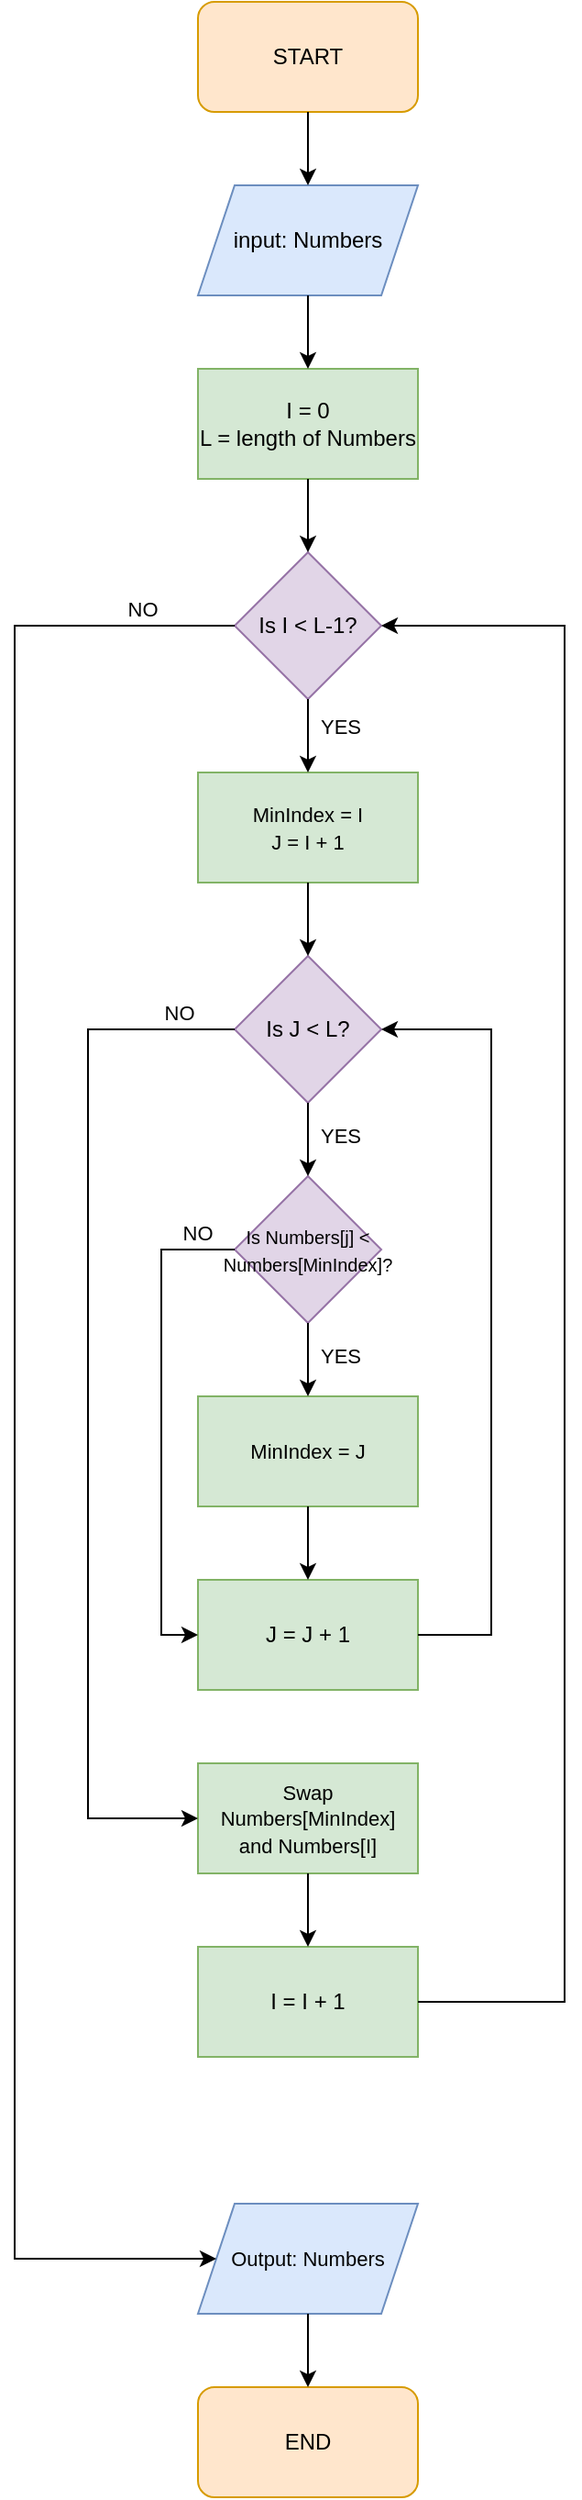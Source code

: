 <mxfile version="16.5.6" type="device"><diagram id="533a2mpq7EUIRKqaNCL9" name="Page-1"><mxGraphModel dx="1175" dy="665" grid="1" gridSize="10" guides="1" tooltips="1" connect="1" arrows="1" fold="1" page="1" pageScale="1" pageWidth="827" pageHeight="1169" math="0" shadow="0"><root><mxCell id="0"/><mxCell id="1" parent="0"/><mxCell id="mjQADcLHMVLNP2yCM5Jl-2" value="END" style="rounded=1;whiteSpace=wrap;html=1;fillColor=#ffe6cc;strokeColor=#d79b00;" vertex="1" parent="1"><mxGeometry x="360" y="1340" width="120" height="60" as="geometry"/></mxCell><mxCell id="mjQADcLHMVLNP2yCM5Jl-3" value="START" style="rounded=1;whiteSpace=wrap;html=1;fillColor=#ffe6cc;strokeColor=#d79b00;" vertex="1" parent="1"><mxGeometry x="360" y="40" width="120" height="60" as="geometry"/></mxCell><mxCell id="mjQADcLHMVLNP2yCM5Jl-4" value="input: Numbers" style="shape=parallelogram;perimeter=parallelogramPerimeter;whiteSpace=wrap;html=1;fixedSize=1;fillColor=#dae8fc;strokeColor=#6c8ebf;" vertex="1" parent="1"><mxGeometry x="360" y="140" width="120" height="60" as="geometry"/></mxCell><mxCell id="mjQADcLHMVLNP2yCM5Jl-5" value="I = 0&lt;br&gt;L = length of Numbers" style="rounded=0;whiteSpace=wrap;html=1;fillColor=#d5e8d4;strokeColor=#82b366;" vertex="1" parent="1"><mxGeometry x="360" y="240" width="120" height="60" as="geometry"/></mxCell><mxCell id="mjQADcLHMVLNP2yCM5Jl-6" value="Is I &amp;lt; L-1?" style="rhombus;whiteSpace=wrap;html=1;fillColor=#e1d5e7;strokeColor=#9673a6;" vertex="1" parent="1"><mxGeometry x="380" y="340" width="80" height="80" as="geometry"/></mxCell><mxCell id="mjQADcLHMVLNP2yCM5Jl-7" value="&lt;font style=&quot;font-size: 11px&quot;&gt;MinIndex = I&lt;br&gt;J = I + 1&lt;br&gt;&lt;/font&gt;" style="rounded=0;whiteSpace=wrap;html=1;fillColor=#d5e8d4;strokeColor=#82b366;" vertex="1" parent="1"><mxGeometry x="360" y="460" width="120" height="60" as="geometry"/></mxCell><mxCell id="mjQADcLHMVLNP2yCM5Jl-9" value="Is J &amp;lt; L?" style="rhombus;whiteSpace=wrap;html=1;fillColor=#e1d5e7;strokeColor=#9673a6;" vertex="1" parent="1"><mxGeometry x="380" y="560" width="80" height="80" as="geometry"/></mxCell><mxCell id="mjQADcLHMVLNP2yCM5Jl-10" value="&lt;font style=&quot;font-size: 10px&quot;&gt;Is Numbers[j] &amp;lt; Numbers[MinIndex]?&lt;/font&gt;" style="rhombus;whiteSpace=wrap;html=1;fillColor=#e1d5e7;strokeColor=#9673a6;" vertex="1" parent="1"><mxGeometry x="380" y="680" width="80" height="80" as="geometry"/></mxCell><mxCell id="mjQADcLHMVLNP2yCM5Jl-11" value="&lt;font style=&quot;font-size: 11px&quot;&gt;MinIndex = J&lt;/font&gt;" style="rounded=0;whiteSpace=wrap;html=1;fillColor=#d5e8d4;strokeColor=#82b366;" vertex="1" parent="1"><mxGeometry x="360" y="800" width="120" height="60" as="geometry"/></mxCell><mxCell id="mjQADcLHMVLNP2yCM5Jl-12" value="J = J + 1" style="rounded=0;whiteSpace=wrap;html=1;fillColor=#d5e8d4;strokeColor=#82b366;" vertex="1" parent="1"><mxGeometry x="360" y="900" width="120" height="60" as="geometry"/></mxCell><mxCell id="mjQADcLHMVLNP2yCM5Jl-13" value="&lt;font style=&quot;font-size: 11px&quot;&gt;Swap Numbers[MinIndex] &lt;br&gt;and Numbers[I]&lt;/font&gt;" style="rounded=0;whiteSpace=wrap;html=1;fillColor=#d5e8d4;strokeColor=#82b366;" vertex="1" parent="1"><mxGeometry x="360" y="1000" width="120" height="60" as="geometry"/></mxCell><mxCell id="mjQADcLHMVLNP2yCM5Jl-14" value="I = I + 1" style="rounded=0;whiteSpace=wrap;html=1;fillColor=#d5e8d4;strokeColor=#82b366;" vertex="1" parent="1"><mxGeometry x="360" y="1100" width="120" height="60" as="geometry"/></mxCell><mxCell id="mjQADcLHMVLNP2yCM5Jl-15" value="&lt;font style=&quot;font-size: 11px&quot;&gt;Output: Numbers&lt;/font&gt;" style="shape=parallelogram;perimeter=parallelogramPerimeter;whiteSpace=wrap;html=1;fixedSize=1;fillColor=#dae8fc;strokeColor=#6c8ebf;" vertex="1" parent="1"><mxGeometry x="360" y="1240" width="120" height="60" as="geometry"/></mxCell><mxCell id="mjQADcLHMVLNP2yCM5Jl-16" value="" style="endArrow=classic;html=1;rounded=0;fontSize=11;entryX=0.5;entryY=0;entryDx=0;entryDy=0;exitX=0.5;exitY=1;exitDx=0;exitDy=0;" edge="1" parent="1" source="mjQADcLHMVLNP2yCM5Jl-3" target="mjQADcLHMVLNP2yCM5Jl-4"><mxGeometry width="50" height="50" relative="1" as="geometry"><mxPoint x="510" y="320" as="sourcePoint"/><mxPoint x="560" y="270" as="targetPoint"/></mxGeometry></mxCell><mxCell id="mjQADcLHMVLNP2yCM5Jl-17" value="" style="endArrow=classic;html=1;rounded=0;fontSize=11;entryX=0.5;entryY=0;entryDx=0;entryDy=0;exitX=0.5;exitY=1;exitDx=0;exitDy=0;" edge="1" parent="1" source="mjQADcLHMVLNP2yCM5Jl-4" target="mjQADcLHMVLNP2yCM5Jl-5"><mxGeometry width="50" height="50" relative="1" as="geometry"><mxPoint x="430" y="110" as="sourcePoint"/><mxPoint x="430" y="150" as="targetPoint"/></mxGeometry></mxCell><mxCell id="mjQADcLHMVLNP2yCM5Jl-18" value="" style="endArrow=classic;html=1;rounded=0;fontSize=11;entryX=0.5;entryY=0;entryDx=0;entryDy=0;exitX=0.5;exitY=1;exitDx=0;exitDy=0;" edge="1" parent="1" source="mjQADcLHMVLNP2yCM5Jl-5" target="mjQADcLHMVLNP2yCM5Jl-6"><mxGeometry width="50" height="50" relative="1" as="geometry"><mxPoint x="430" y="210" as="sourcePoint"/><mxPoint x="430" y="250" as="targetPoint"/></mxGeometry></mxCell><mxCell id="mjQADcLHMVLNP2yCM5Jl-19" value="" style="endArrow=classic;html=1;rounded=0;fontSize=11;exitX=0;exitY=0.5;exitDx=0;exitDy=0;entryX=0;entryY=0.5;entryDx=0;entryDy=0;" edge="1" parent="1" source="mjQADcLHMVLNP2yCM5Jl-6" target="mjQADcLHMVLNP2yCM5Jl-15"><mxGeometry width="50" height="50" relative="1" as="geometry"><mxPoint x="510" y="730" as="sourcePoint"/><mxPoint x="260" y="880" as="targetPoint"/><Array as="points"><mxPoint x="260" y="380"/><mxPoint x="260" y="1270"/></Array></mxGeometry></mxCell><mxCell id="mjQADcLHMVLNP2yCM5Jl-20" value="" style="endArrow=classic;html=1;rounded=0;fontSize=11;entryX=0.5;entryY=0;entryDx=0;entryDy=0;exitX=0.5;exitY=1;exitDx=0;exitDy=0;" edge="1" parent="1" source="mjQADcLHMVLNP2yCM5Jl-6" target="mjQADcLHMVLNP2yCM5Jl-7"><mxGeometry width="50" height="50" relative="1" as="geometry"><mxPoint x="510" y="630" as="sourcePoint"/><mxPoint x="560" y="580" as="targetPoint"/></mxGeometry></mxCell><mxCell id="mjQADcLHMVLNP2yCM5Jl-21" value="" style="endArrow=classic;html=1;rounded=0;fontSize=11;entryX=0.5;entryY=0;entryDx=0;entryDy=0;exitX=0.5;exitY=1;exitDx=0;exitDy=0;" edge="1" parent="1" source="mjQADcLHMVLNP2yCM5Jl-7" target="mjQADcLHMVLNP2yCM5Jl-9"><mxGeometry width="50" height="50" relative="1" as="geometry"><mxPoint x="430" y="430" as="sourcePoint"/><mxPoint x="430" y="470" as="targetPoint"/></mxGeometry></mxCell><mxCell id="mjQADcLHMVLNP2yCM5Jl-22" value="" style="endArrow=classic;html=1;rounded=0;fontSize=11;entryX=0.5;entryY=0;entryDx=0;entryDy=0;exitX=0.5;exitY=1;exitDx=0;exitDy=0;" edge="1" parent="1" source="mjQADcLHMVLNP2yCM5Jl-9" target="mjQADcLHMVLNP2yCM5Jl-10"><mxGeometry width="50" height="50" relative="1" as="geometry"><mxPoint x="430" y="530" as="sourcePoint"/><mxPoint x="430" y="570" as="targetPoint"/></mxGeometry></mxCell><mxCell id="mjQADcLHMVLNP2yCM5Jl-23" value="" style="endArrow=classic;html=1;rounded=0;fontSize=11;exitX=0.5;exitY=1;exitDx=0;exitDy=0;entryX=0.5;entryY=0;entryDx=0;entryDy=0;" edge="1" parent="1" source="mjQADcLHMVLNP2yCM5Jl-10" target="mjQADcLHMVLNP2yCM5Jl-11"><mxGeometry width="50" height="50" relative="1" as="geometry"><mxPoint x="440" y="920" as="sourcePoint"/><mxPoint x="490" y="870" as="targetPoint"/></mxGeometry></mxCell><mxCell id="mjQADcLHMVLNP2yCM5Jl-24" value="" style="endArrow=classic;html=1;rounded=0;fontSize=11;exitX=0.5;exitY=1;exitDx=0;exitDy=0;entryX=0.5;entryY=0;entryDx=0;entryDy=0;" edge="1" parent="1" source="mjQADcLHMVLNP2yCM5Jl-11" target="mjQADcLHMVLNP2yCM5Jl-12"><mxGeometry width="50" height="50" relative="1" as="geometry"><mxPoint x="430" y="770" as="sourcePoint"/><mxPoint x="430" y="810" as="targetPoint"/></mxGeometry></mxCell><mxCell id="mjQADcLHMVLNP2yCM5Jl-25" value="" style="endArrow=classic;html=1;rounded=0;fontSize=11;exitX=1;exitY=0.5;exitDx=0;exitDy=0;entryX=1;entryY=0.5;entryDx=0;entryDy=0;" edge="1" parent="1" source="mjQADcLHMVLNP2yCM5Jl-12" target="mjQADcLHMVLNP2yCM5Jl-9"><mxGeometry width="50" height="50" relative="1" as="geometry"><mxPoint x="430" y="870" as="sourcePoint"/><mxPoint x="430" y="910" as="targetPoint"/><Array as="points"><mxPoint x="520" y="930"/><mxPoint x="520" y="600"/></Array></mxGeometry></mxCell><mxCell id="mjQADcLHMVLNP2yCM5Jl-26" value="" style="endArrow=classic;html=1;rounded=0;fontSize=11;exitX=0;exitY=0.5;exitDx=0;exitDy=0;entryX=0;entryY=0.5;entryDx=0;entryDy=0;" edge="1" parent="1" source="mjQADcLHMVLNP2yCM5Jl-10" target="mjQADcLHMVLNP2yCM5Jl-12"><mxGeometry width="50" height="50" relative="1" as="geometry"><mxPoint x="440" y="820" as="sourcePoint"/><mxPoint x="490" y="770" as="targetPoint"/><Array as="points"><mxPoint x="340" y="720"/><mxPoint x="340" y="930"/></Array></mxGeometry></mxCell><mxCell id="mjQADcLHMVLNP2yCM5Jl-28" value="" style="endArrow=classic;html=1;rounded=0;fontSize=11;entryX=0;entryY=0.5;entryDx=0;entryDy=0;exitX=0;exitY=0.5;exitDx=0;exitDy=0;" edge="1" parent="1" source="mjQADcLHMVLNP2yCM5Jl-9" target="mjQADcLHMVLNP2yCM5Jl-13"><mxGeometry width="50" height="50" relative="1" as="geometry"><mxPoint x="320" y="820" as="sourcePoint"/><mxPoint x="370" y="770" as="targetPoint"/><Array as="points"><mxPoint x="300" y="600"/><mxPoint x="300" y="1030"/></Array></mxGeometry></mxCell><mxCell id="mjQADcLHMVLNP2yCM5Jl-29" value="" style="endArrow=classic;html=1;rounded=0;fontSize=11;entryX=0.5;entryY=0;entryDx=0;entryDy=0;exitX=0.5;exitY=1;exitDx=0;exitDy=0;" edge="1" parent="1" source="mjQADcLHMVLNP2yCM5Jl-13" target="mjQADcLHMVLNP2yCM5Jl-14"><mxGeometry width="50" height="50" relative="1" as="geometry"><mxPoint x="320" y="820" as="sourcePoint"/><mxPoint x="370" y="770" as="targetPoint"/></mxGeometry></mxCell><mxCell id="mjQADcLHMVLNP2yCM5Jl-30" value="" style="endArrow=classic;html=1;rounded=0;fontSize=11;exitX=1;exitY=0.5;exitDx=0;exitDy=0;entryX=1;entryY=0.5;entryDx=0;entryDy=0;" edge="1" parent="1" source="mjQADcLHMVLNP2yCM5Jl-14" target="mjQADcLHMVLNP2yCM5Jl-6"><mxGeometry width="50" height="50" relative="1" as="geometry"><mxPoint x="440" y="820" as="sourcePoint"/><mxPoint x="490" y="770" as="targetPoint"/><Array as="points"><mxPoint x="560" y="1130"/><mxPoint x="560" y="380"/></Array></mxGeometry></mxCell><mxCell id="mjQADcLHMVLNP2yCM5Jl-31" value="YES" style="text;html=1;strokeColor=none;fillColor=none;align=center;verticalAlign=middle;whiteSpace=wrap;rounded=0;fontSize=11;" vertex="1" parent="1"><mxGeometry x="408" y="643" width="60" height="30" as="geometry"/></mxCell><mxCell id="mjQADcLHMVLNP2yCM5Jl-32" value="YES" style="text;html=1;strokeColor=none;fillColor=none;align=center;verticalAlign=middle;whiteSpace=wrap;rounded=0;fontSize=11;" vertex="1" parent="1"><mxGeometry x="408" y="763" width="60" height="30" as="geometry"/></mxCell><mxCell id="mjQADcLHMVLNP2yCM5Jl-33" value="YES" style="text;html=1;strokeColor=none;fillColor=none;align=center;verticalAlign=middle;whiteSpace=wrap;rounded=0;fontSize=11;" vertex="1" parent="1"><mxGeometry x="408" y="420" width="60" height="30" as="geometry"/></mxCell><mxCell id="mjQADcLHMVLNP2yCM5Jl-34" value="NO" style="text;html=1;strokeColor=none;fillColor=none;align=center;verticalAlign=middle;whiteSpace=wrap;rounded=0;fontSize=11;" vertex="1" parent="1"><mxGeometry x="300" y="356" width="60" height="30" as="geometry"/></mxCell><mxCell id="mjQADcLHMVLNP2yCM5Jl-35" value="NO" style="text;html=1;strokeColor=none;fillColor=none;align=center;verticalAlign=middle;whiteSpace=wrap;rounded=0;fontSize=11;" vertex="1" parent="1"><mxGeometry x="320" y="576" width="60" height="30" as="geometry"/></mxCell><mxCell id="mjQADcLHMVLNP2yCM5Jl-36" value="NO" style="text;html=1;strokeColor=none;fillColor=none;align=center;verticalAlign=middle;whiteSpace=wrap;rounded=0;fontSize=11;" vertex="1" parent="1"><mxGeometry x="330" y="696" width="60" height="30" as="geometry"/></mxCell><mxCell id="mjQADcLHMVLNP2yCM5Jl-37" value="" style="endArrow=classic;html=1;rounded=0;fontSize=11;entryX=0.5;entryY=0;entryDx=0;entryDy=0;exitX=0.5;exitY=1;exitDx=0;exitDy=0;" edge="1" parent="1" source="mjQADcLHMVLNP2yCM5Jl-15" target="mjQADcLHMVLNP2yCM5Jl-2"><mxGeometry width="50" height="50" relative="1" as="geometry"><mxPoint x="510" y="1240" as="sourcePoint"/><mxPoint x="560" y="1190" as="targetPoint"/></mxGeometry></mxCell></root></mxGraphModel></diagram></mxfile>